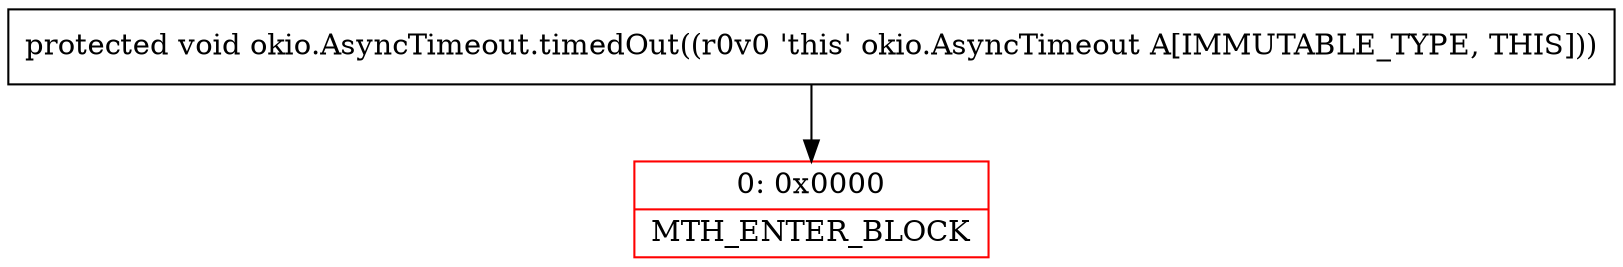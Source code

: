 digraph "CFG forokio.AsyncTimeout.timedOut()V" {
subgraph cluster_Region_1243276451 {
label = "R(0)";
node [shape=record,color=blue];
}
Node_0 [shape=record,color=red,label="{0\:\ 0x0000|MTH_ENTER_BLOCK\l}"];
MethodNode[shape=record,label="{protected void okio.AsyncTimeout.timedOut((r0v0 'this' okio.AsyncTimeout A[IMMUTABLE_TYPE, THIS])) }"];
MethodNode -> Node_0;
}

